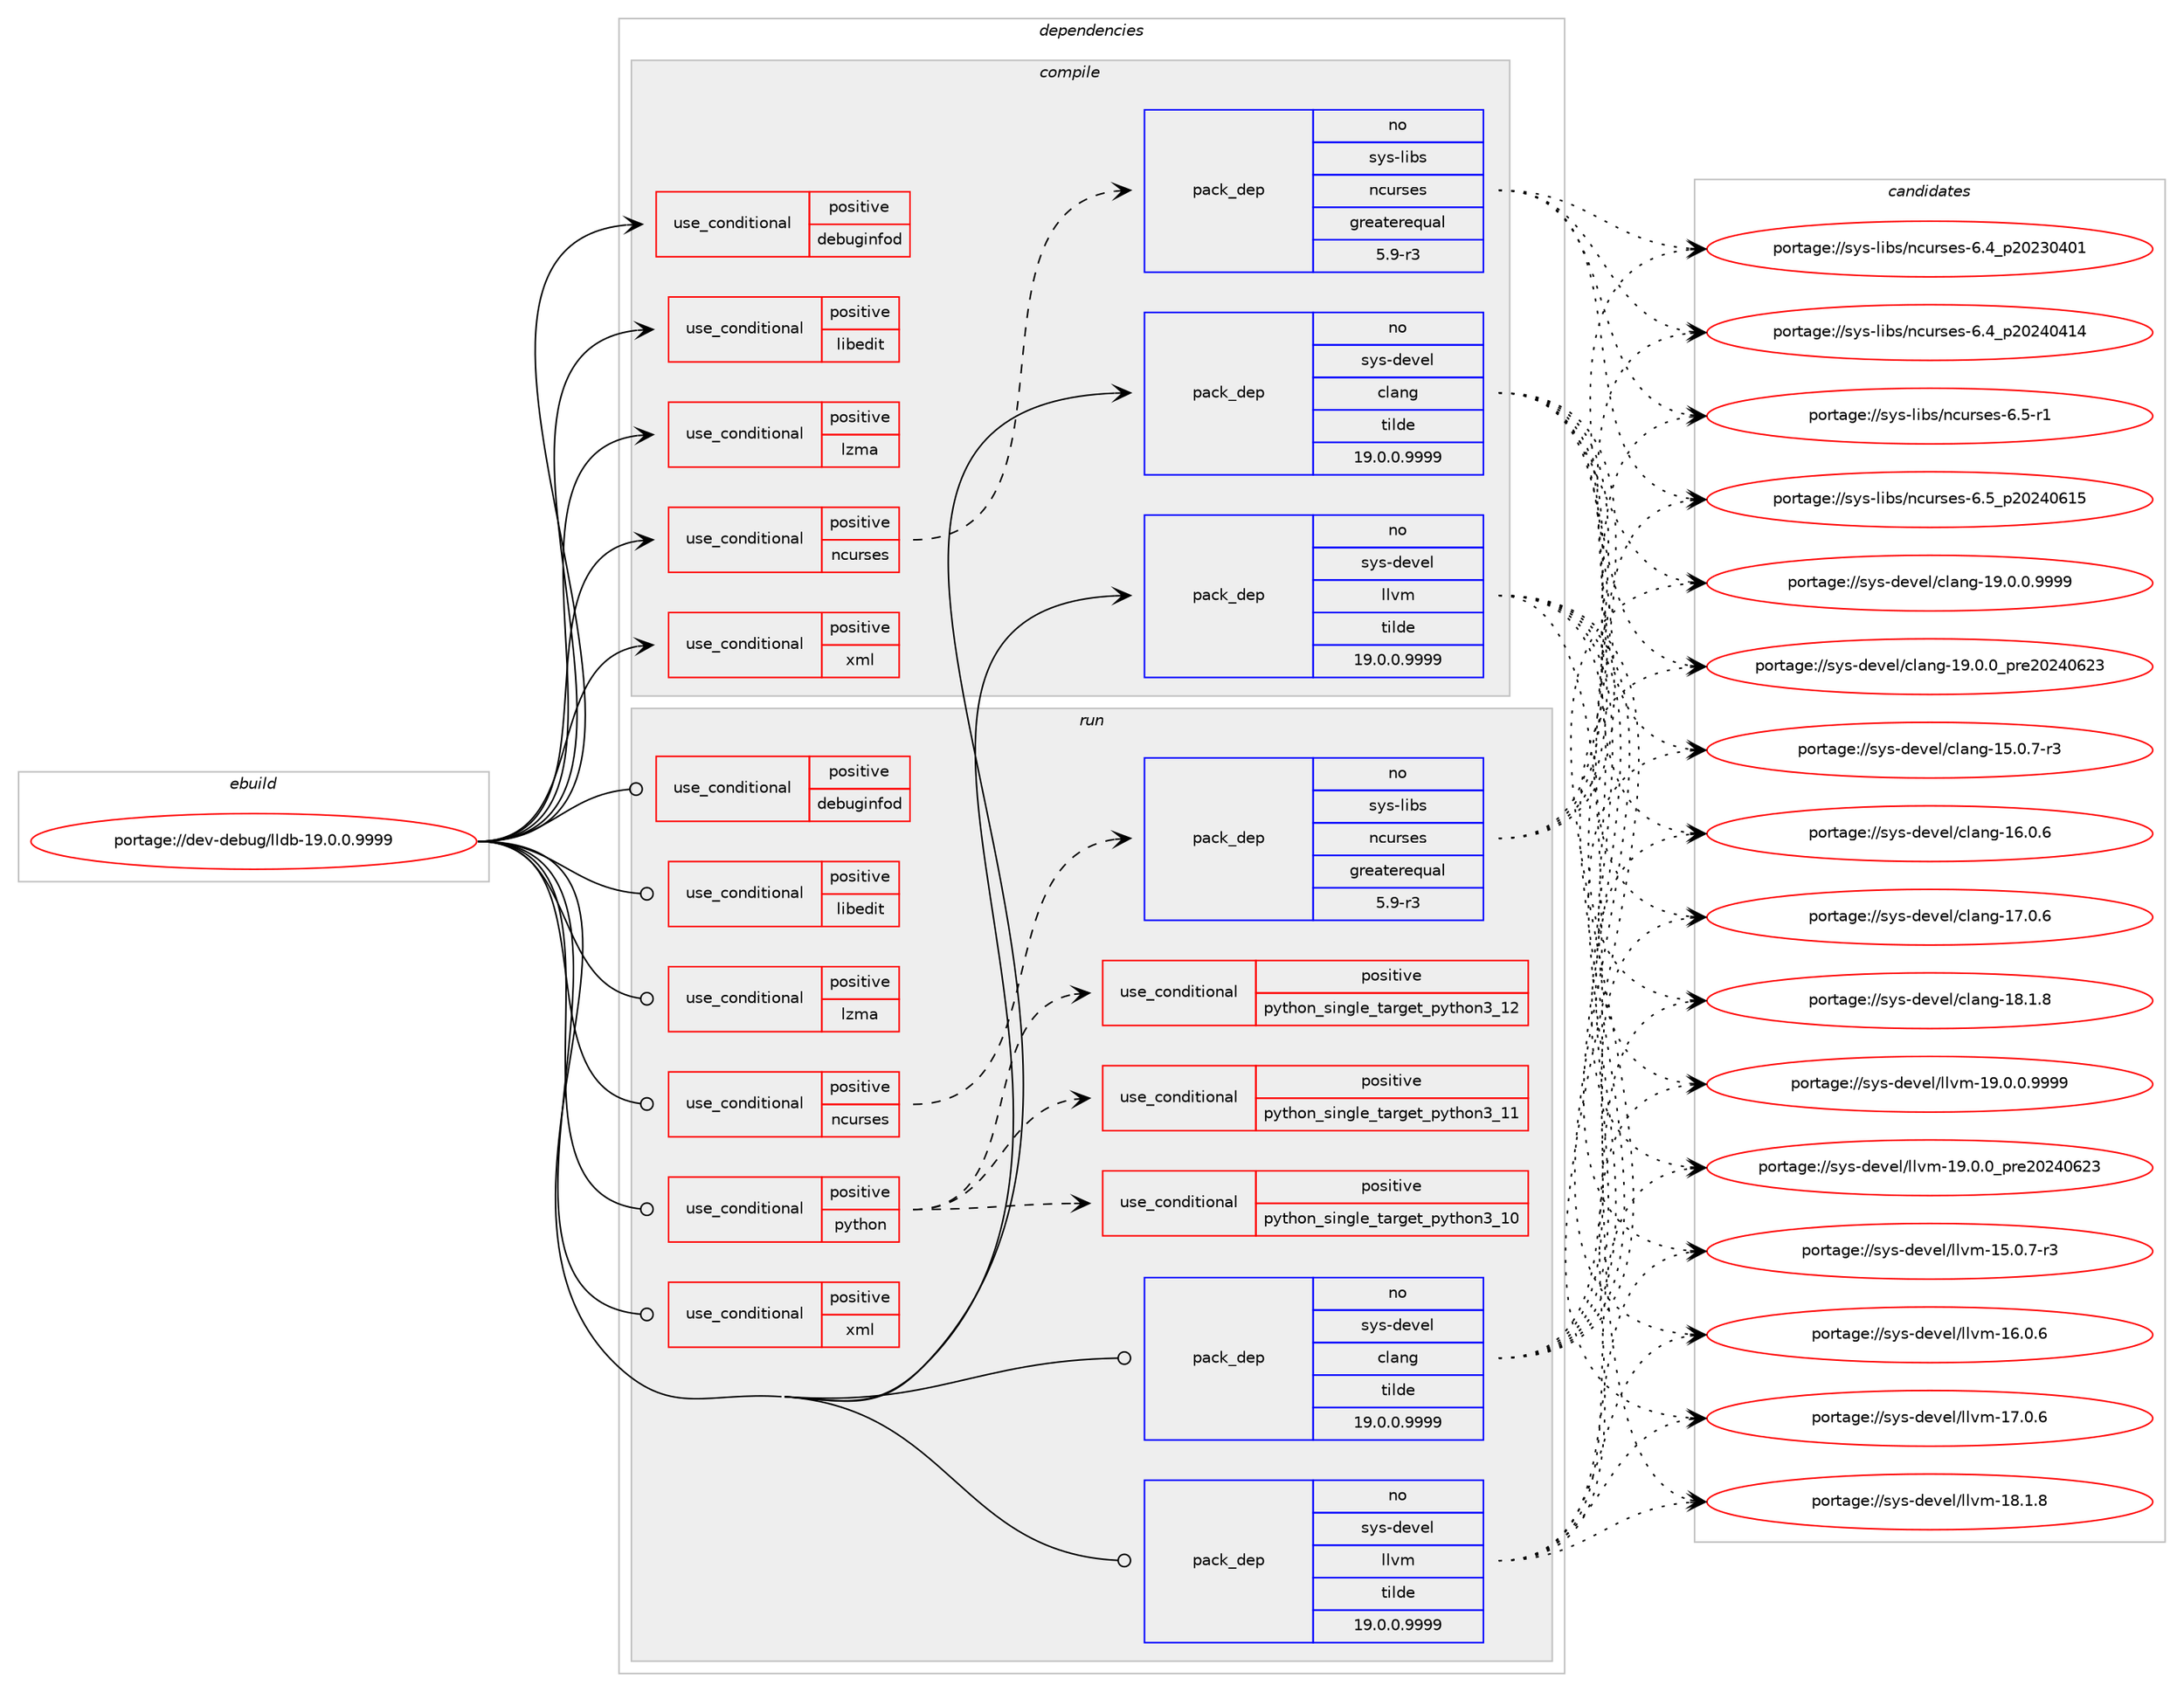 digraph prolog {

# *************
# Graph options
# *************

newrank=true;
concentrate=true;
compound=true;
graph [rankdir=LR,fontname=Helvetica,fontsize=10,ranksep=1.5];#, ranksep=2.5, nodesep=0.2];
edge  [arrowhead=vee];
node  [fontname=Helvetica,fontsize=10];

# **********
# The ebuild
# **********

subgraph cluster_leftcol {
color=gray;
rank=same;
label=<<i>ebuild</i>>;
id [label="portage://dev-debug/lldb-19.0.0.9999", color=red, width=4, href="../dev-debug/lldb-19.0.0.9999.svg"];
}

# ****************
# The dependencies
# ****************

subgraph cluster_midcol {
color=gray;
label=<<i>dependencies</i>>;
subgraph cluster_compile {
fillcolor="#eeeeee";
style=filled;
label=<<i>compile</i>>;
subgraph cond18609 {
dependency32743 [label=<<TABLE BORDER="0" CELLBORDER="1" CELLSPACING="0" CELLPADDING="4"><TR><TD ROWSPAN="3" CELLPADDING="10">use_conditional</TD></TR><TR><TD>positive</TD></TR><TR><TD>debuginfod</TD></TR></TABLE>>, shape=none, color=red];
# *** BEGIN UNKNOWN DEPENDENCY TYPE (TODO) ***
# dependency32743 -> package_dependency(portage://dev-debug/lldb-19.0.0.9999,install,no,net-misc,curl,none,[,,],any_same_slot,[])
# *** END UNKNOWN DEPENDENCY TYPE (TODO) ***

# *** BEGIN UNKNOWN DEPENDENCY TYPE (TODO) ***
# dependency32743 -> package_dependency(portage://dev-debug/lldb-19.0.0.9999,install,no,dev-cpp,cpp-httplib,none,[,,],any_same_slot,[])
# *** END UNKNOWN DEPENDENCY TYPE (TODO) ***

}
id:e -> dependency32743:w [weight=20,style="solid",arrowhead="vee"];
subgraph cond18610 {
dependency32744 [label=<<TABLE BORDER="0" CELLBORDER="1" CELLSPACING="0" CELLPADDING="4"><TR><TD ROWSPAN="3" CELLPADDING="10">use_conditional</TD></TR><TR><TD>positive</TD></TR><TR><TD>libedit</TD></TR></TABLE>>, shape=none, color=red];
# *** BEGIN UNKNOWN DEPENDENCY TYPE (TODO) ***
# dependency32744 -> package_dependency(portage://dev-debug/lldb-19.0.0.9999,install,no,dev-libs,libedit,none,[,,],[slot(0),equal],[])
# *** END UNKNOWN DEPENDENCY TYPE (TODO) ***

}
id:e -> dependency32744:w [weight=20,style="solid",arrowhead="vee"];
subgraph cond18611 {
dependency32745 [label=<<TABLE BORDER="0" CELLBORDER="1" CELLSPACING="0" CELLPADDING="4"><TR><TD ROWSPAN="3" CELLPADDING="10">use_conditional</TD></TR><TR><TD>positive</TD></TR><TR><TD>lzma</TD></TR></TABLE>>, shape=none, color=red];
# *** BEGIN UNKNOWN DEPENDENCY TYPE (TODO) ***
# dependency32745 -> package_dependency(portage://dev-debug/lldb-19.0.0.9999,install,no,app-arch,xz-utils,none,[,,],any_same_slot,[])
# *** END UNKNOWN DEPENDENCY TYPE (TODO) ***

}
id:e -> dependency32745:w [weight=20,style="solid",arrowhead="vee"];
subgraph cond18612 {
dependency32746 [label=<<TABLE BORDER="0" CELLBORDER="1" CELLSPACING="0" CELLPADDING="4"><TR><TD ROWSPAN="3" CELLPADDING="10">use_conditional</TD></TR><TR><TD>positive</TD></TR><TR><TD>ncurses</TD></TR></TABLE>>, shape=none, color=red];
subgraph pack13212 {
dependency32747 [label=<<TABLE BORDER="0" CELLBORDER="1" CELLSPACING="0" CELLPADDING="4" WIDTH="220"><TR><TD ROWSPAN="6" CELLPADDING="30">pack_dep</TD></TR><TR><TD WIDTH="110">no</TD></TR><TR><TD>sys-libs</TD></TR><TR><TD>ncurses</TD></TR><TR><TD>greaterequal</TD></TR><TR><TD>5.9-r3</TD></TR></TABLE>>, shape=none, color=blue];
}
dependency32746:e -> dependency32747:w [weight=20,style="dashed",arrowhead="vee"];
}
id:e -> dependency32746:w [weight=20,style="solid",arrowhead="vee"];
subgraph cond18613 {
dependency32748 [label=<<TABLE BORDER="0" CELLBORDER="1" CELLSPACING="0" CELLPADDING="4"><TR><TD ROWSPAN="3" CELLPADDING="10">use_conditional</TD></TR><TR><TD>positive</TD></TR><TR><TD>xml</TD></TR></TABLE>>, shape=none, color=red];
# *** BEGIN UNKNOWN DEPENDENCY TYPE (TODO) ***
# dependency32748 -> package_dependency(portage://dev-debug/lldb-19.0.0.9999,install,no,dev-libs,libxml2,none,[,,],any_same_slot,[])
# *** END UNKNOWN DEPENDENCY TYPE (TODO) ***

}
id:e -> dependency32748:w [weight=20,style="solid",arrowhead="vee"];
subgraph pack13213 {
dependency32749 [label=<<TABLE BORDER="0" CELLBORDER="1" CELLSPACING="0" CELLPADDING="4" WIDTH="220"><TR><TD ROWSPAN="6" CELLPADDING="30">pack_dep</TD></TR><TR><TD WIDTH="110">no</TD></TR><TR><TD>sys-devel</TD></TR><TR><TD>clang</TD></TR><TR><TD>tilde</TD></TR><TR><TD>19.0.0.9999</TD></TR></TABLE>>, shape=none, color=blue];
}
id:e -> dependency32749:w [weight=20,style="solid",arrowhead="vee"];
subgraph pack13214 {
dependency32750 [label=<<TABLE BORDER="0" CELLBORDER="1" CELLSPACING="0" CELLPADDING="4" WIDTH="220"><TR><TD ROWSPAN="6" CELLPADDING="30">pack_dep</TD></TR><TR><TD WIDTH="110">no</TD></TR><TR><TD>sys-devel</TD></TR><TR><TD>llvm</TD></TR><TR><TD>tilde</TD></TR><TR><TD>19.0.0.9999</TD></TR></TABLE>>, shape=none, color=blue];
}
id:e -> dependency32750:w [weight=20,style="solid",arrowhead="vee"];
}
subgraph cluster_compileandrun {
fillcolor="#eeeeee";
style=filled;
label=<<i>compile and run</i>>;
}
subgraph cluster_run {
fillcolor="#eeeeee";
style=filled;
label=<<i>run</i>>;
subgraph cond18614 {
dependency32751 [label=<<TABLE BORDER="0" CELLBORDER="1" CELLSPACING="0" CELLPADDING="4"><TR><TD ROWSPAN="3" CELLPADDING="10">use_conditional</TD></TR><TR><TD>positive</TD></TR><TR><TD>debuginfod</TD></TR></TABLE>>, shape=none, color=red];
# *** BEGIN UNKNOWN DEPENDENCY TYPE (TODO) ***
# dependency32751 -> package_dependency(portage://dev-debug/lldb-19.0.0.9999,run,no,net-misc,curl,none,[,,],any_same_slot,[])
# *** END UNKNOWN DEPENDENCY TYPE (TODO) ***

# *** BEGIN UNKNOWN DEPENDENCY TYPE (TODO) ***
# dependency32751 -> package_dependency(portage://dev-debug/lldb-19.0.0.9999,run,no,dev-cpp,cpp-httplib,none,[,,],any_same_slot,[])
# *** END UNKNOWN DEPENDENCY TYPE (TODO) ***

}
id:e -> dependency32751:w [weight=20,style="solid",arrowhead="odot"];
subgraph cond18615 {
dependency32752 [label=<<TABLE BORDER="0" CELLBORDER="1" CELLSPACING="0" CELLPADDING="4"><TR><TD ROWSPAN="3" CELLPADDING="10">use_conditional</TD></TR><TR><TD>positive</TD></TR><TR><TD>libedit</TD></TR></TABLE>>, shape=none, color=red];
# *** BEGIN UNKNOWN DEPENDENCY TYPE (TODO) ***
# dependency32752 -> package_dependency(portage://dev-debug/lldb-19.0.0.9999,run,no,dev-libs,libedit,none,[,,],[slot(0),equal],[])
# *** END UNKNOWN DEPENDENCY TYPE (TODO) ***

}
id:e -> dependency32752:w [weight=20,style="solid",arrowhead="odot"];
subgraph cond18616 {
dependency32753 [label=<<TABLE BORDER="0" CELLBORDER="1" CELLSPACING="0" CELLPADDING="4"><TR><TD ROWSPAN="3" CELLPADDING="10">use_conditional</TD></TR><TR><TD>positive</TD></TR><TR><TD>lzma</TD></TR></TABLE>>, shape=none, color=red];
# *** BEGIN UNKNOWN DEPENDENCY TYPE (TODO) ***
# dependency32753 -> package_dependency(portage://dev-debug/lldb-19.0.0.9999,run,no,app-arch,xz-utils,none,[,,],any_same_slot,[])
# *** END UNKNOWN DEPENDENCY TYPE (TODO) ***

}
id:e -> dependency32753:w [weight=20,style="solid",arrowhead="odot"];
subgraph cond18617 {
dependency32754 [label=<<TABLE BORDER="0" CELLBORDER="1" CELLSPACING="0" CELLPADDING="4"><TR><TD ROWSPAN="3" CELLPADDING="10">use_conditional</TD></TR><TR><TD>positive</TD></TR><TR><TD>ncurses</TD></TR></TABLE>>, shape=none, color=red];
subgraph pack13215 {
dependency32755 [label=<<TABLE BORDER="0" CELLBORDER="1" CELLSPACING="0" CELLPADDING="4" WIDTH="220"><TR><TD ROWSPAN="6" CELLPADDING="30">pack_dep</TD></TR><TR><TD WIDTH="110">no</TD></TR><TR><TD>sys-libs</TD></TR><TR><TD>ncurses</TD></TR><TR><TD>greaterequal</TD></TR><TR><TD>5.9-r3</TD></TR></TABLE>>, shape=none, color=blue];
}
dependency32754:e -> dependency32755:w [weight=20,style="dashed",arrowhead="vee"];
}
id:e -> dependency32754:w [weight=20,style="solid",arrowhead="odot"];
subgraph cond18618 {
dependency32756 [label=<<TABLE BORDER="0" CELLBORDER="1" CELLSPACING="0" CELLPADDING="4"><TR><TD ROWSPAN="3" CELLPADDING="10">use_conditional</TD></TR><TR><TD>positive</TD></TR><TR><TD>python</TD></TR></TABLE>>, shape=none, color=red];
subgraph cond18619 {
dependency32757 [label=<<TABLE BORDER="0" CELLBORDER="1" CELLSPACING="0" CELLPADDING="4"><TR><TD ROWSPAN="3" CELLPADDING="10">use_conditional</TD></TR><TR><TD>positive</TD></TR><TR><TD>python_single_target_python3_10</TD></TR></TABLE>>, shape=none, color=red];
# *** BEGIN UNKNOWN DEPENDENCY TYPE (TODO) ***
# dependency32757 -> package_dependency(portage://dev-debug/lldb-19.0.0.9999,run,no,dev-lang,python,none,[,,],[slot(3.10)],[])
# *** END UNKNOWN DEPENDENCY TYPE (TODO) ***

}
dependency32756:e -> dependency32757:w [weight=20,style="dashed",arrowhead="vee"];
subgraph cond18620 {
dependency32758 [label=<<TABLE BORDER="0" CELLBORDER="1" CELLSPACING="0" CELLPADDING="4"><TR><TD ROWSPAN="3" CELLPADDING="10">use_conditional</TD></TR><TR><TD>positive</TD></TR><TR><TD>python_single_target_python3_11</TD></TR></TABLE>>, shape=none, color=red];
# *** BEGIN UNKNOWN DEPENDENCY TYPE (TODO) ***
# dependency32758 -> package_dependency(portage://dev-debug/lldb-19.0.0.9999,run,no,dev-lang,python,none,[,,],[slot(3.11)],[])
# *** END UNKNOWN DEPENDENCY TYPE (TODO) ***

}
dependency32756:e -> dependency32758:w [weight=20,style="dashed",arrowhead="vee"];
subgraph cond18621 {
dependency32759 [label=<<TABLE BORDER="0" CELLBORDER="1" CELLSPACING="0" CELLPADDING="4"><TR><TD ROWSPAN="3" CELLPADDING="10">use_conditional</TD></TR><TR><TD>positive</TD></TR><TR><TD>python_single_target_python3_12</TD></TR></TABLE>>, shape=none, color=red];
# *** BEGIN UNKNOWN DEPENDENCY TYPE (TODO) ***
# dependency32759 -> package_dependency(portage://dev-debug/lldb-19.0.0.9999,run,no,dev-lang,python,none,[,,],[slot(3.12)],[])
# *** END UNKNOWN DEPENDENCY TYPE (TODO) ***

}
dependency32756:e -> dependency32759:w [weight=20,style="dashed",arrowhead="vee"];
}
id:e -> dependency32756:w [weight=20,style="solid",arrowhead="odot"];
subgraph cond18622 {
dependency32760 [label=<<TABLE BORDER="0" CELLBORDER="1" CELLSPACING="0" CELLPADDING="4"><TR><TD ROWSPAN="3" CELLPADDING="10">use_conditional</TD></TR><TR><TD>positive</TD></TR><TR><TD>xml</TD></TR></TABLE>>, shape=none, color=red];
# *** BEGIN UNKNOWN DEPENDENCY TYPE (TODO) ***
# dependency32760 -> package_dependency(portage://dev-debug/lldb-19.0.0.9999,run,no,dev-libs,libxml2,none,[,,],any_same_slot,[])
# *** END UNKNOWN DEPENDENCY TYPE (TODO) ***

}
id:e -> dependency32760:w [weight=20,style="solid",arrowhead="odot"];
subgraph pack13216 {
dependency32761 [label=<<TABLE BORDER="0" CELLBORDER="1" CELLSPACING="0" CELLPADDING="4" WIDTH="220"><TR><TD ROWSPAN="6" CELLPADDING="30">pack_dep</TD></TR><TR><TD WIDTH="110">no</TD></TR><TR><TD>sys-devel</TD></TR><TR><TD>clang</TD></TR><TR><TD>tilde</TD></TR><TR><TD>19.0.0.9999</TD></TR></TABLE>>, shape=none, color=blue];
}
id:e -> dependency32761:w [weight=20,style="solid",arrowhead="odot"];
subgraph pack13217 {
dependency32762 [label=<<TABLE BORDER="0" CELLBORDER="1" CELLSPACING="0" CELLPADDING="4" WIDTH="220"><TR><TD ROWSPAN="6" CELLPADDING="30">pack_dep</TD></TR><TR><TD WIDTH="110">no</TD></TR><TR><TD>sys-devel</TD></TR><TR><TD>llvm</TD></TR><TR><TD>tilde</TD></TR><TR><TD>19.0.0.9999</TD></TR></TABLE>>, shape=none, color=blue];
}
id:e -> dependency32762:w [weight=20,style="solid",arrowhead="odot"];
}
}

# **************
# The candidates
# **************

subgraph cluster_choices {
rank=same;
color=gray;
label=<<i>candidates</i>>;

subgraph choice13212 {
color=black;
nodesep=1;
choice1151211154510810598115471109911711411510111545544652951125048505148524849 [label="portage://sys-libs/ncurses-6.4_p20230401", color=red, width=4,href="../sys-libs/ncurses-6.4_p20230401.svg"];
choice1151211154510810598115471109911711411510111545544652951125048505248524952 [label="portage://sys-libs/ncurses-6.4_p20240414", color=red, width=4,href="../sys-libs/ncurses-6.4_p20240414.svg"];
choice11512111545108105981154711099117114115101115455446534511449 [label="portage://sys-libs/ncurses-6.5-r1", color=red, width=4,href="../sys-libs/ncurses-6.5-r1.svg"];
choice1151211154510810598115471109911711411510111545544653951125048505248544953 [label="portage://sys-libs/ncurses-6.5_p20240615", color=red, width=4,href="../sys-libs/ncurses-6.5_p20240615.svg"];
dependency32747:e -> choice1151211154510810598115471109911711411510111545544652951125048505148524849:w [style=dotted,weight="100"];
dependency32747:e -> choice1151211154510810598115471109911711411510111545544652951125048505248524952:w [style=dotted,weight="100"];
dependency32747:e -> choice11512111545108105981154711099117114115101115455446534511449:w [style=dotted,weight="100"];
dependency32747:e -> choice1151211154510810598115471109911711411510111545544653951125048505248544953:w [style=dotted,weight="100"];
}
subgraph choice13213 {
color=black;
nodesep=1;
choice11512111545100101118101108479910897110103454953464846554511451 [label="portage://sys-devel/clang-15.0.7-r3", color=red, width=4,href="../sys-devel/clang-15.0.7-r3.svg"];
choice1151211154510010111810110847991089711010345495446484654 [label="portage://sys-devel/clang-16.0.6", color=red, width=4,href="../sys-devel/clang-16.0.6.svg"];
choice1151211154510010111810110847991089711010345495546484654 [label="portage://sys-devel/clang-17.0.6", color=red, width=4,href="../sys-devel/clang-17.0.6.svg"];
choice1151211154510010111810110847991089711010345495646494656 [label="portage://sys-devel/clang-18.1.8", color=red, width=4,href="../sys-devel/clang-18.1.8.svg"];
choice11512111545100101118101108479910897110103454957464846484657575757 [label="portage://sys-devel/clang-19.0.0.9999", color=red, width=4,href="../sys-devel/clang-19.0.0.9999.svg"];
choice1151211154510010111810110847991089711010345495746484648951121141015048505248545051 [label="portage://sys-devel/clang-19.0.0_pre20240623", color=red, width=4,href="../sys-devel/clang-19.0.0_pre20240623.svg"];
dependency32749:e -> choice11512111545100101118101108479910897110103454953464846554511451:w [style=dotted,weight="100"];
dependency32749:e -> choice1151211154510010111810110847991089711010345495446484654:w [style=dotted,weight="100"];
dependency32749:e -> choice1151211154510010111810110847991089711010345495546484654:w [style=dotted,weight="100"];
dependency32749:e -> choice1151211154510010111810110847991089711010345495646494656:w [style=dotted,weight="100"];
dependency32749:e -> choice11512111545100101118101108479910897110103454957464846484657575757:w [style=dotted,weight="100"];
dependency32749:e -> choice1151211154510010111810110847991089711010345495746484648951121141015048505248545051:w [style=dotted,weight="100"];
}
subgraph choice13214 {
color=black;
nodesep=1;
choice1151211154510010111810110847108108118109454953464846554511451 [label="portage://sys-devel/llvm-15.0.7-r3", color=red, width=4,href="../sys-devel/llvm-15.0.7-r3.svg"];
choice115121115451001011181011084710810811810945495446484654 [label="portage://sys-devel/llvm-16.0.6", color=red, width=4,href="../sys-devel/llvm-16.0.6.svg"];
choice115121115451001011181011084710810811810945495546484654 [label="portage://sys-devel/llvm-17.0.6", color=red, width=4,href="../sys-devel/llvm-17.0.6.svg"];
choice115121115451001011181011084710810811810945495646494656 [label="portage://sys-devel/llvm-18.1.8", color=red, width=4,href="../sys-devel/llvm-18.1.8.svg"];
choice1151211154510010111810110847108108118109454957464846484657575757 [label="portage://sys-devel/llvm-19.0.0.9999", color=red, width=4,href="../sys-devel/llvm-19.0.0.9999.svg"];
choice115121115451001011181011084710810811810945495746484648951121141015048505248545051 [label="portage://sys-devel/llvm-19.0.0_pre20240623", color=red, width=4,href="../sys-devel/llvm-19.0.0_pre20240623.svg"];
dependency32750:e -> choice1151211154510010111810110847108108118109454953464846554511451:w [style=dotted,weight="100"];
dependency32750:e -> choice115121115451001011181011084710810811810945495446484654:w [style=dotted,weight="100"];
dependency32750:e -> choice115121115451001011181011084710810811810945495546484654:w [style=dotted,weight="100"];
dependency32750:e -> choice115121115451001011181011084710810811810945495646494656:w [style=dotted,weight="100"];
dependency32750:e -> choice1151211154510010111810110847108108118109454957464846484657575757:w [style=dotted,weight="100"];
dependency32750:e -> choice115121115451001011181011084710810811810945495746484648951121141015048505248545051:w [style=dotted,weight="100"];
}
subgraph choice13215 {
color=black;
nodesep=1;
choice1151211154510810598115471109911711411510111545544652951125048505148524849 [label="portage://sys-libs/ncurses-6.4_p20230401", color=red, width=4,href="../sys-libs/ncurses-6.4_p20230401.svg"];
choice1151211154510810598115471109911711411510111545544652951125048505248524952 [label="portage://sys-libs/ncurses-6.4_p20240414", color=red, width=4,href="../sys-libs/ncurses-6.4_p20240414.svg"];
choice11512111545108105981154711099117114115101115455446534511449 [label="portage://sys-libs/ncurses-6.5-r1", color=red, width=4,href="../sys-libs/ncurses-6.5-r1.svg"];
choice1151211154510810598115471109911711411510111545544653951125048505248544953 [label="portage://sys-libs/ncurses-6.5_p20240615", color=red, width=4,href="../sys-libs/ncurses-6.5_p20240615.svg"];
dependency32755:e -> choice1151211154510810598115471109911711411510111545544652951125048505148524849:w [style=dotted,weight="100"];
dependency32755:e -> choice1151211154510810598115471109911711411510111545544652951125048505248524952:w [style=dotted,weight="100"];
dependency32755:e -> choice11512111545108105981154711099117114115101115455446534511449:w [style=dotted,weight="100"];
dependency32755:e -> choice1151211154510810598115471109911711411510111545544653951125048505248544953:w [style=dotted,weight="100"];
}
subgraph choice13216 {
color=black;
nodesep=1;
choice11512111545100101118101108479910897110103454953464846554511451 [label="portage://sys-devel/clang-15.0.7-r3", color=red, width=4,href="../sys-devel/clang-15.0.7-r3.svg"];
choice1151211154510010111810110847991089711010345495446484654 [label="portage://sys-devel/clang-16.0.6", color=red, width=4,href="../sys-devel/clang-16.0.6.svg"];
choice1151211154510010111810110847991089711010345495546484654 [label="portage://sys-devel/clang-17.0.6", color=red, width=4,href="../sys-devel/clang-17.0.6.svg"];
choice1151211154510010111810110847991089711010345495646494656 [label="portage://sys-devel/clang-18.1.8", color=red, width=4,href="../sys-devel/clang-18.1.8.svg"];
choice11512111545100101118101108479910897110103454957464846484657575757 [label="portage://sys-devel/clang-19.0.0.9999", color=red, width=4,href="../sys-devel/clang-19.0.0.9999.svg"];
choice1151211154510010111810110847991089711010345495746484648951121141015048505248545051 [label="portage://sys-devel/clang-19.0.0_pre20240623", color=red, width=4,href="../sys-devel/clang-19.0.0_pre20240623.svg"];
dependency32761:e -> choice11512111545100101118101108479910897110103454953464846554511451:w [style=dotted,weight="100"];
dependency32761:e -> choice1151211154510010111810110847991089711010345495446484654:w [style=dotted,weight="100"];
dependency32761:e -> choice1151211154510010111810110847991089711010345495546484654:w [style=dotted,weight="100"];
dependency32761:e -> choice1151211154510010111810110847991089711010345495646494656:w [style=dotted,weight="100"];
dependency32761:e -> choice11512111545100101118101108479910897110103454957464846484657575757:w [style=dotted,weight="100"];
dependency32761:e -> choice1151211154510010111810110847991089711010345495746484648951121141015048505248545051:w [style=dotted,weight="100"];
}
subgraph choice13217 {
color=black;
nodesep=1;
choice1151211154510010111810110847108108118109454953464846554511451 [label="portage://sys-devel/llvm-15.0.7-r3", color=red, width=4,href="../sys-devel/llvm-15.0.7-r3.svg"];
choice115121115451001011181011084710810811810945495446484654 [label="portage://sys-devel/llvm-16.0.6", color=red, width=4,href="../sys-devel/llvm-16.0.6.svg"];
choice115121115451001011181011084710810811810945495546484654 [label="portage://sys-devel/llvm-17.0.6", color=red, width=4,href="../sys-devel/llvm-17.0.6.svg"];
choice115121115451001011181011084710810811810945495646494656 [label="portage://sys-devel/llvm-18.1.8", color=red, width=4,href="../sys-devel/llvm-18.1.8.svg"];
choice1151211154510010111810110847108108118109454957464846484657575757 [label="portage://sys-devel/llvm-19.0.0.9999", color=red, width=4,href="../sys-devel/llvm-19.0.0.9999.svg"];
choice115121115451001011181011084710810811810945495746484648951121141015048505248545051 [label="portage://sys-devel/llvm-19.0.0_pre20240623", color=red, width=4,href="../sys-devel/llvm-19.0.0_pre20240623.svg"];
dependency32762:e -> choice1151211154510010111810110847108108118109454953464846554511451:w [style=dotted,weight="100"];
dependency32762:e -> choice115121115451001011181011084710810811810945495446484654:w [style=dotted,weight="100"];
dependency32762:e -> choice115121115451001011181011084710810811810945495546484654:w [style=dotted,weight="100"];
dependency32762:e -> choice115121115451001011181011084710810811810945495646494656:w [style=dotted,weight="100"];
dependency32762:e -> choice1151211154510010111810110847108108118109454957464846484657575757:w [style=dotted,weight="100"];
dependency32762:e -> choice115121115451001011181011084710810811810945495746484648951121141015048505248545051:w [style=dotted,weight="100"];
}
}

}
